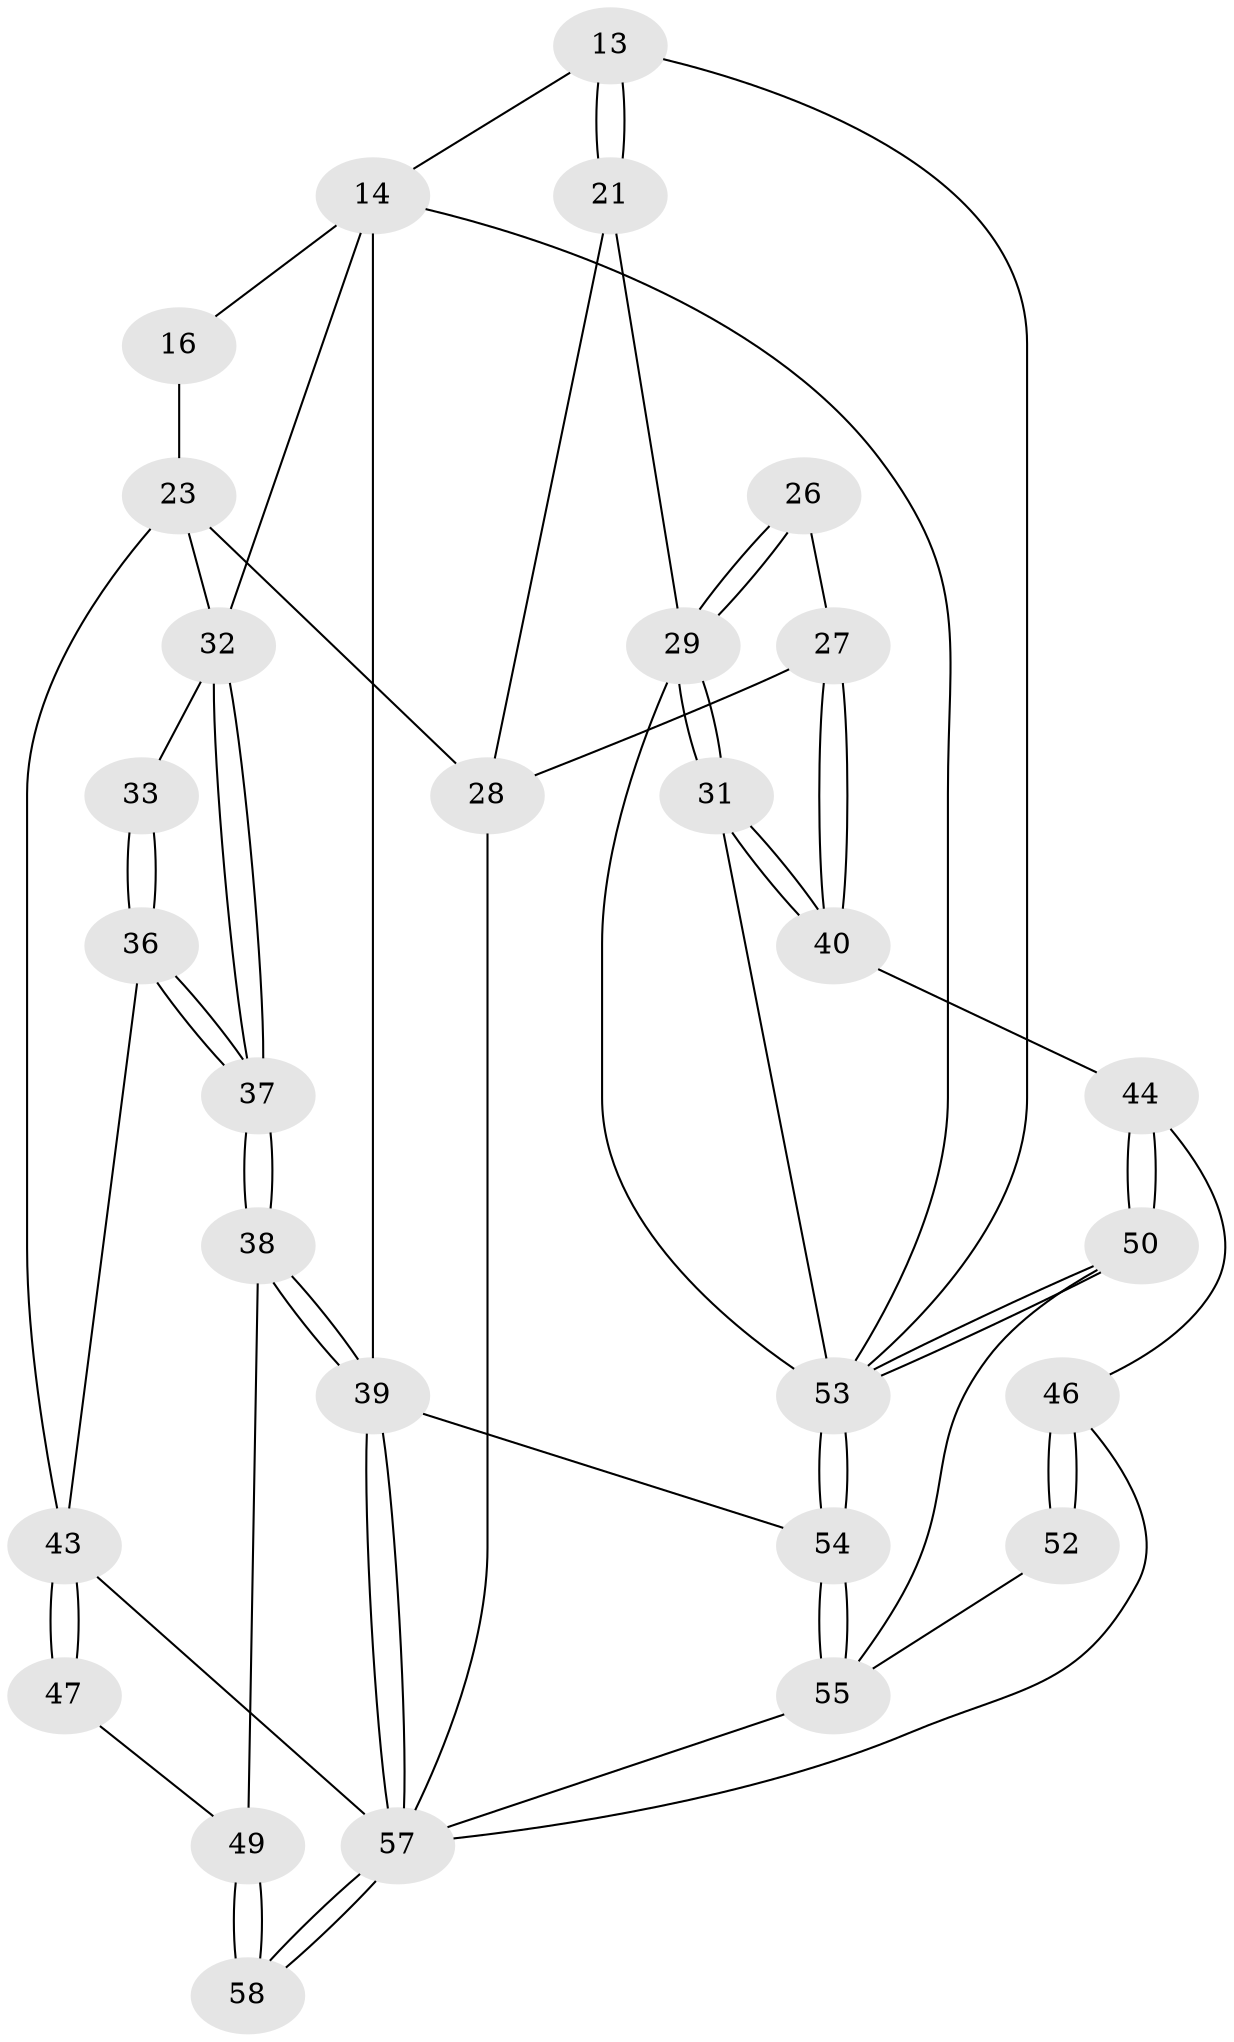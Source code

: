 // original degree distribution, {3: 0.05172413793103448, 5: 0.43103448275862066, 6: 0.25862068965517243, 4: 0.25862068965517243}
// Generated by graph-tools (version 1.1) at 2025/59/03/09/25 04:59:51]
// undirected, 29 vertices, 67 edges
graph export_dot {
graph [start="1"]
  node [color=gray90,style=filled];
  13 [pos="+0.6124501107571093+0.2522659212697672"];
  14 [pos="+0.5818936949442153+0.24206406920569457",super="+10+11+12"];
  16 [pos="+0.30574738698296827+0.21322460337503313",super="+15"];
  21 [pos="+0.6470006172271349+0.3298089325076615"];
  23 [pos="+0.4038848272835627+0.5604761054643079",super="+19"];
  26 [pos="+0.6763057356981943+0.5810772948396106"];
  27 [pos="+0.6297388478483534+0.6112527683508675"];
  28 [pos="+0.470202136779553+0.5880494084622798",super="+22"];
  29 [pos="+0.9513863257869313+0.6221776725367977",super="+24+25"];
  31 [pos="+1+0.7600693509405547"];
  32 [pos="+0+0.38026793151597965",super="+20"];
  33 [pos="+0.09994570233986+0.43699223021968436"];
  36 [pos="+0.17031041247593534+0.7076016072456355"];
  37 [pos="+0+0.6986542068567222"];
  38 [pos="+0+0.7537213963901314"];
  39 [pos="+0+1",super="+3"];
  40 [pos="+0.7281589347637527+0.7865741086949887"];
  43 [pos="+0.34987987665398507+0.8411386950507737",super="+34+35"];
  44 [pos="+0.7037881976612748+0.8162101887443494"];
  46 [pos="+0.4963245354821224+0.8412758291411572",super="+45"];
  47 [pos="+0.20720516719609564+0.8571494189065448"];
  49 [pos="+0+0.8020413709624556",super="+48"];
  50 [pos="+0.7117660641063104+0.9394860703905378"];
  52 [pos="+0.5943232081309052+1"];
  53 [pos="+1+1",super="+30+9+8"];
  54 [pos="+1+1",super="+2"];
  55 [pos="+0.6199501665861646+1",super="+51"];
  57 [pos="+0.2295321077256817+1",super="+56+42+41"];
  58 [pos="+0.18410108144553297+1"];
  13 -- 14;
  13 -- 21;
  13 -- 21;
  13 -- 53;
  14 -- 16 [weight=2];
  14 -- 53;
  14 -- 39 [weight=2];
  14 -- 32;
  16 -- 23;
  21 -- 29;
  21 -- 28;
  23 -- 28;
  23 -- 43;
  23 -- 32;
  26 -- 27;
  26 -- 29 [weight=2];
  26 -- 29;
  27 -- 28;
  27 -- 40;
  27 -- 40;
  28 -- 57;
  29 -- 31;
  29 -- 31;
  29 -- 53;
  31 -- 40;
  31 -- 40;
  31 -- 53;
  32 -- 33 [weight=2];
  32 -- 37;
  32 -- 37;
  33 -- 36;
  33 -- 36;
  36 -- 37;
  36 -- 37;
  36 -- 43;
  37 -- 38;
  37 -- 38;
  38 -- 39;
  38 -- 39;
  38 -- 49;
  39 -- 57;
  39 -- 57;
  39 -- 54 [weight=2];
  40 -- 44;
  43 -- 47 [weight=2];
  43 -- 47;
  43 -- 57;
  44 -- 50;
  44 -- 50;
  44 -- 46;
  46 -- 52 [weight=2];
  46 -- 52;
  46 -- 57;
  47 -- 49;
  49 -- 58 [weight=2];
  49 -- 58;
  50 -- 53;
  50 -- 53;
  50 -- 55;
  52 -- 55;
  53 -- 54 [weight=3];
  53 -- 54;
  54 -- 55;
  54 -- 55;
  55 -- 57;
  57 -- 58;
  57 -- 58;
}
